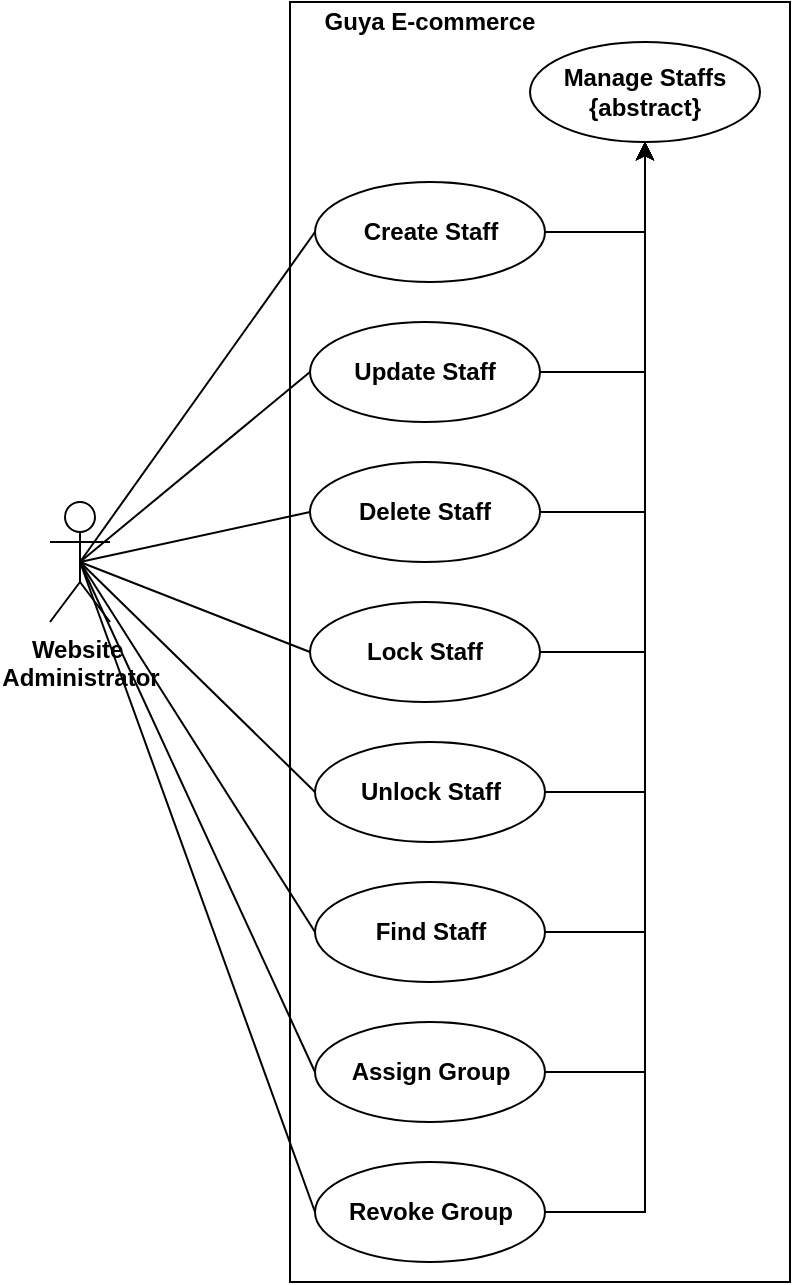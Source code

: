 <mxfile version="12.4.2" type="device" pages="1"><diagram id="jpKT1ttemv-16HFfDiW0" name="Page-1"><mxGraphModel dx="1094" dy="1586" grid="1" gridSize="10" guides="1" tooltips="1" connect="1" arrows="1" fold="1" page="1" pageScale="1" pageWidth="850" pageHeight="1100" math="0" shadow="0"><root><mxCell id="0"/><mxCell id="1" parent="0"/><mxCell id="9vvLganJb_aiPVpOaVq9-1" value="Website&amp;nbsp;&lt;br&gt;Administrator" style="shape=umlActor;verticalLabelPosition=bottom;labelBackgroundColor=#ffffff;verticalAlign=top;html=1;outlineConnect=0;fontStyle=1" vertex="1" parent="1"><mxGeometry x="120" y="-510" width="30" height="60" as="geometry"/></mxCell><mxCell id="9vvLganJb_aiPVpOaVq9-2" value="" style="rounded=0;whiteSpace=wrap;html=1;" vertex="1" parent="1"><mxGeometry x="240" y="-760" width="250" height="640" as="geometry"/></mxCell><mxCell id="9vvLganJb_aiPVpOaVq9-3" value="Guya E-commerce" style="text;html=1;strokeColor=none;fillColor=none;align=center;verticalAlign=middle;whiteSpace=wrap;rounded=0;fontStyle=1" vertex="1" parent="1"><mxGeometry x="250" y="-760" width="120" height="20" as="geometry"/></mxCell><mxCell id="9vvLganJb_aiPVpOaVq9-4" value="Manage Staffs&lt;br&gt;{abstract}" style="ellipse;whiteSpace=wrap;html=1;fontStyle=1;align=center;horizontal=1;labelBackgroundColor=none;labelBorderColor=none;shadow=0;" vertex="1" parent="1"><mxGeometry x="360" y="-740" width="115" height="50" as="geometry"/></mxCell><mxCell id="9vvLganJb_aiPVpOaVq9-6" style="edgeStyle=orthogonalEdgeStyle;rounded=0;orthogonalLoop=1;jettySize=auto;html=1;exitX=1;exitY=0.5;exitDx=0;exitDy=0;entryX=0.5;entryY=1;entryDx=0;entryDy=0;" edge="1" parent="1" source="9vvLganJb_aiPVpOaVq9-7" target="9vvLganJb_aiPVpOaVq9-4"><mxGeometry relative="1" as="geometry"/></mxCell><mxCell id="9vvLganJb_aiPVpOaVq9-7" value="Create Staff" style="ellipse;whiteSpace=wrap;html=1;fontStyle=1;align=center;horizontal=1;labelBackgroundColor=none;labelBorderColor=none;shadow=0;" vertex="1" parent="1"><mxGeometry x="252.5" y="-670" width="115" height="50" as="geometry"/></mxCell><mxCell id="9vvLganJb_aiPVpOaVq9-8" style="edgeStyle=orthogonalEdgeStyle;rounded=0;orthogonalLoop=1;jettySize=auto;html=1;exitX=1;exitY=0.5;exitDx=0;exitDy=0;entryX=0.5;entryY=1;entryDx=0;entryDy=0;" edge="1" parent="1" source="9vvLganJb_aiPVpOaVq9-9" target="9vvLganJb_aiPVpOaVq9-4"><mxGeometry relative="1" as="geometry"><mxPoint x="420" y="-690" as="targetPoint"/></mxGeometry></mxCell><mxCell id="9vvLganJb_aiPVpOaVq9-9" value="Update Staff" style="ellipse;whiteSpace=wrap;html=1;fontStyle=1;align=center;horizontal=1;labelBackgroundColor=none;labelBorderColor=none;shadow=0;" vertex="1" parent="1"><mxGeometry x="250" y="-600" width="115" height="50" as="geometry"/></mxCell><mxCell id="9vvLganJb_aiPVpOaVq9-10" style="edgeStyle=orthogonalEdgeStyle;rounded=0;orthogonalLoop=1;jettySize=auto;html=1;exitX=1;exitY=0.5;exitDx=0;exitDy=0;entryX=0.5;entryY=1;entryDx=0;entryDy=0;" edge="1" parent="1" source="9vvLganJb_aiPVpOaVq9-11" target="9vvLganJb_aiPVpOaVq9-4"><mxGeometry relative="1" as="geometry"/></mxCell><mxCell id="9vvLganJb_aiPVpOaVq9-11" value="Delete Staff" style="ellipse;whiteSpace=wrap;html=1;fontStyle=1;align=center;horizontal=1;labelBackgroundColor=none;labelBorderColor=none;shadow=0;" vertex="1" parent="1"><mxGeometry x="250" y="-530" width="115" height="50" as="geometry"/></mxCell><mxCell id="9vvLganJb_aiPVpOaVq9-12" style="edgeStyle=orthogonalEdgeStyle;rounded=0;orthogonalLoop=1;jettySize=auto;html=1;exitX=1;exitY=0.5;exitDx=0;exitDy=0;entryX=0.5;entryY=1;entryDx=0;entryDy=0;" edge="1" parent="1" source="9vvLganJb_aiPVpOaVq9-13" target="9vvLganJb_aiPVpOaVq9-4"><mxGeometry relative="1" as="geometry"/></mxCell><mxCell id="9vvLganJb_aiPVpOaVq9-13" value="Lock Staff" style="ellipse;whiteSpace=wrap;html=1;fontStyle=1;align=center;horizontal=1;labelBackgroundColor=none;labelBorderColor=none;shadow=0;" vertex="1" parent="1"><mxGeometry x="250" y="-460" width="115" height="50" as="geometry"/></mxCell><mxCell id="9vvLganJb_aiPVpOaVq9-14" style="edgeStyle=orthogonalEdgeStyle;rounded=0;orthogonalLoop=1;jettySize=auto;html=1;exitX=1;exitY=0.5;exitDx=0;exitDy=0;entryX=0.5;entryY=1;entryDx=0;entryDy=0;" edge="1" parent="1" source="9vvLganJb_aiPVpOaVq9-15" target="9vvLganJb_aiPVpOaVq9-4"><mxGeometry relative="1" as="geometry"/></mxCell><mxCell id="9vvLganJb_aiPVpOaVq9-15" value="Unlock Staff" style="ellipse;whiteSpace=wrap;html=1;fontStyle=1;align=center;horizontal=1;labelBackgroundColor=none;labelBorderColor=none;shadow=0;" vertex="1" parent="1"><mxGeometry x="252.5" y="-390" width="115" height="50" as="geometry"/></mxCell><mxCell id="9vvLganJb_aiPVpOaVq9-25" style="edgeStyle=orthogonalEdgeStyle;rounded=0;orthogonalLoop=1;jettySize=auto;html=1;exitX=1;exitY=0.5;exitDx=0;exitDy=0;entryX=0.5;entryY=1;entryDx=0;entryDy=0;" edge="1" parent="1" source="9vvLganJb_aiPVpOaVq9-17" target="9vvLganJb_aiPVpOaVq9-4"><mxGeometry relative="1" as="geometry"/></mxCell><mxCell id="9vvLganJb_aiPVpOaVq9-17" value="Find Staff" style="ellipse;whiteSpace=wrap;html=1;fontStyle=1;align=center;horizontal=1;labelBackgroundColor=none;labelBorderColor=none;shadow=0;" vertex="1" parent="1"><mxGeometry x="252.5" y="-320" width="115" height="50" as="geometry"/></mxCell><mxCell id="9vvLganJb_aiPVpOaVq9-27" style="edgeStyle=orthogonalEdgeStyle;rounded=0;orthogonalLoop=1;jettySize=auto;html=1;exitX=1;exitY=0.5;exitDx=0;exitDy=0;entryX=0.5;entryY=1;entryDx=0;entryDy=0;" edge="1" parent="1" source="9vvLganJb_aiPVpOaVq9-19" target="9vvLganJb_aiPVpOaVq9-4"><mxGeometry relative="1" as="geometry"/></mxCell><mxCell id="9vvLganJb_aiPVpOaVq9-19" value="Assign Group" style="ellipse;whiteSpace=wrap;html=1;fontStyle=1;align=center;horizontal=1;labelBackgroundColor=none;labelBorderColor=none;shadow=0;" vertex="1" parent="1"><mxGeometry x="252.5" y="-250" width="115" height="50" as="geometry"/></mxCell><mxCell id="9vvLganJb_aiPVpOaVq9-28" style="edgeStyle=orthogonalEdgeStyle;rounded=0;orthogonalLoop=1;jettySize=auto;html=1;exitX=1;exitY=0.5;exitDx=0;exitDy=0;entryX=0.5;entryY=1;entryDx=0;entryDy=0;" edge="1" parent="1" source="9vvLganJb_aiPVpOaVq9-21" target="9vvLganJb_aiPVpOaVq9-4"><mxGeometry relative="1" as="geometry"/></mxCell><mxCell id="9vvLganJb_aiPVpOaVq9-21" value="Revoke Group" style="ellipse;whiteSpace=wrap;html=1;fontStyle=1;align=center;horizontal=1;labelBackgroundColor=none;labelBorderColor=none;shadow=0;" vertex="1" parent="1"><mxGeometry x="252.5" y="-180" width="115" height="50" as="geometry"/></mxCell><mxCell id="9vvLganJb_aiPVpOaVq9-31" style="edgeStyle=none;orthogonalLoop=1;jettySize=auto;html=1;exitX=0.5;exitY=0.5;exitDx=0;exitDy=0;exitPerimeter=0;entryX=0;entryY=0.5;entryDx=0;entryDy=0;endArrow=none;" edge="1" parent="1" source="9vvLganJb_aiPVpOaVq9-1" target="9vvLganJb_aiPVpOaVq9-7"><mxGeometry relative="1" as="geometry"/></mxCell><mxCell id="9vvLganJb_aiPVpOaVq9-32" style="edgeStyle=none;orthogonalLoop=1;jettySize=auto;html=1;exitX=0.5;exitY=0.5;exitDx=0;exitDy=0;exitPerimeter=0;entryX=0;entryY=0.5;entryDx=0;entryDy=0;endArrow=none;" edge="1" parent="1" source="9vvLganJb_aiPVpOaVq9-1" target="9vvLganJb_aiPVpOaVq9-9"><mxGeometry relative="1" as="geometry"/></mxCell><mxCell id="9vvLganJb_aiPVpOaVq9-33" style="edgeStyle=none;orthogonalLoop=1;jettySize=auto;html=1;exitX=0.5;exitY=0.5;exitDx=0;exitDy=0;exitPerimeter=0;entryX=0;entryY=0.5;entryDx=0;entryDy=0;endArrow=none;" edge="1" parent="1" source="9vvLganJb_aiPVpOaVq9-1" target="9vvLganJb_aiPVpOaVq9-11"><mxGeometry relative="1" as="geometry"/></mxCell><mxCell id="9vvLganJb_aiPVpOaVq9-34" style="edgeStyle=none;orthogonalLoop=1;jettySize=auto;html=1;exitX=0.5;exitY=0.5;exitDx=0;exitDy=0;exitPerimeter=0;entryX=0;entryY=0.5;entryDx=0;entryDy=0;endArrow=none;" edge="1" parent="1" source="9vvLganJb_aiPVpOaVq9-1" target="9vvLganJb_aiPVpOaVq9-13"><mxGeometry relative="1" as="geometry"/></mxCell><mxCell id="9vvLganJb_aiPVpOaVq9-35" style="edgeStyle=none;orthogonalLoop=1;jettySize=auto;html=1;exitX=0.5;exitY=0.5;exitDx=0;exitDy=0;exitPerimeter=0;entryX=0;entryY=0.5;entryDx=0;entryDy=0;endArrow=none;" edge="1" parent="1" source="9vvLganJb_aiPVpOaVq9-1" target="9vvLganJb_aiPVpOaVq9-15"><mxGeometry relative="1" as="geometry"/></mxCell><mxCell id="9vvLganJb_aiPVpOaVq9-36" style="edgeStyle=none;orthogonalLoop=1;jettySize=auto;html=1;exitX=0.5;exitY=0.5;exitDx=0;exitDy=0;exitPerimeter=0;entryX=0;entryY=0.5;entryDx=0;entryDy=0;endArrow=none;" edge="1" parent="1" source="9vvLganJb_aiPVpOaVq9-1" target="9vvLganJb_aiPVpOaVq9-17"><mxGeometry relative="1" as="geometry"/></mxCell><mxCell id="9vvLganJb_aiPVpOaVq9-37" style="edgeStyle=none;orthogonalLoop=1;jettySize=auto;html=1;exitX=0.5;exitY=0.5;exitDx=0;exitDy=0;exitPerimeter=0;entryX=0;entryY=0.5;entryDx=0;entryDy=0;endArrow=none;" edge="1" parent="1" source="9vvLganJb_aiPVpOaVq9-1" target="9vvLganJb_aiPVpOaVq9-19"><mxGeometry relative="1" as="geometry"/></mxCell><mxCell id="9vvLganJb_aiPVpOaVq9-38" style="edgeStyle=none;orthogonalLoop=1;jettySize=auto;html=1;exitX=0.5;exitY=0.5;exitDx=0;exitDy=0;exitPerimeter=0;entryX=0;entryY=0.5;entryDx=0;entryDy=0;endArrow=none;" edge="1" parent="1" source="9vvLganJb_aiPVpOaVq9-1" target="9vvLganJb_aiPVpOaVq9-21"><mxGeometry relative="1" as="geometry"/></mxCell></root></mxGraphModel></diagram></mxfile>